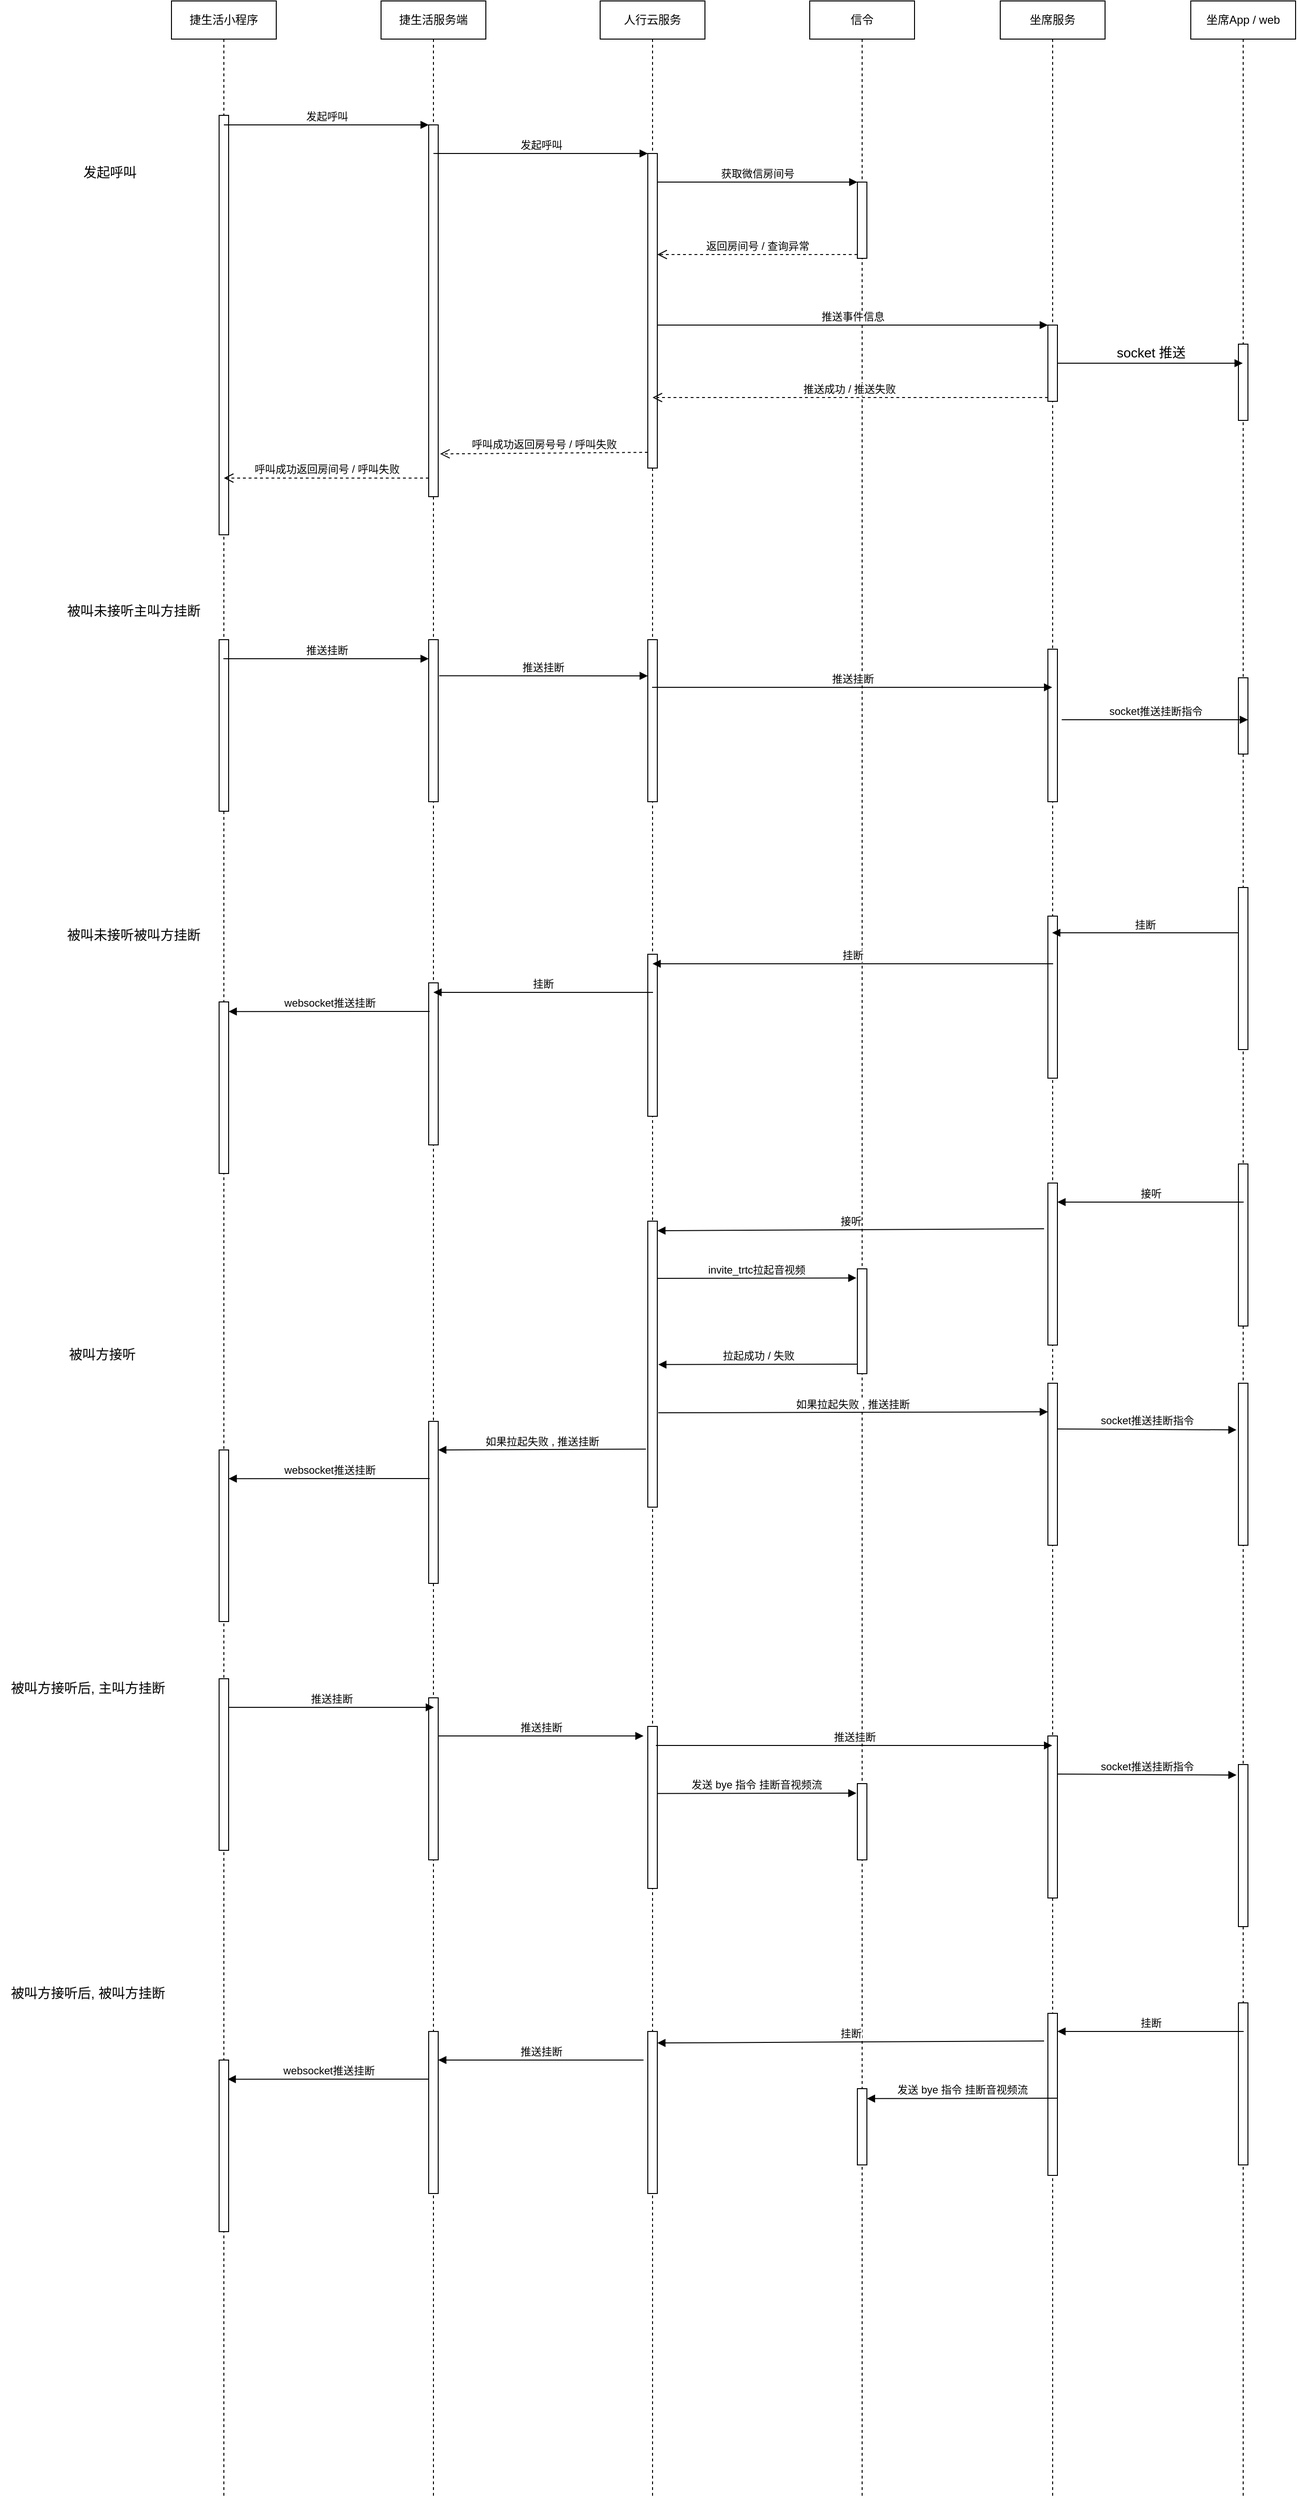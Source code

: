 <mxfile version="17.4.6" type="github">
  <diagram id="sNJDBPW0BJDJ9a0vHnWY" name="第 1 页">
    <mxGraphModel dx="4642" dy="582" grid="1" gridSize="10" guides="1" tooltips="1" connect="1" arrows="1" fold="1" page="1" pageScale="1" pageWidth="3300" pageHeight="4681" math="0" shadow="0">
      <root>
        <mxCell id="0" />
        <mxCell id="1" parent="0" />
        <mxCell id="91EB2FIBTJb_fMzJIzi_-1" value="捷生活小程序" style="shape=umlLifeline;perimeter=lifelinePerimeter;whiteSpace=wrap;html=1;container=1;collapsible=0;recursiveResize=0;outlineConnect=0;" parent="1" vertex="1">
          <mxGeometry x="130" y="60" width="110" height="2620" as="geometry" />
        </mxCell>
        <mxCell id="91EB2FIBTJb_fMzJIzi_-28" value="" style="html=1;points=[];perimeter=orthogonalPerimeter;" parent="91EB2FIBTJb_fMzJIzi_-1" vertex="1">
          <mxGeometry x="50" y="120" width="10" height="440" as="geometry" />
        </mxCell>
        <mxCell id="91EB2FIBTJb_fMzJIzi_-35" value="" style="html=1;points=[];perimeter=orthogonalPerimeter;" parent="91EB2FIBTJb_fMzJIzi_-1" vertex="1">
          <mxGeometry x="50" y="670" width="10" height="180" as="geometry" />
        </mxCell>
        <mxCell id="91EB2FIBTJb_fMzJIzi_-45" value="" style="html=1;points=[];perimeter=orthogonalPerimeter;" parent="91EB2FIBTJb_fMzJIzi_-1" vertex="1">
          <mxGeometry x="50" y="1050" width="10" height="180" as="geometry" />
        </mxCell>
        <mxCell id="91EB2FIBTJb_fMzJIzi_-71" value="" style="html=1;points=[];perimeter=orthogonalPerimeter;" parent="91EB2FIBTJb_fMzJIzi_-1" vertex="1">
          <mxGeometry x="50" y="1520" width="10" height="180" as="geometry" />
        </mxCell>
        <mxCell id="MjJKI1_RTRv6Pet3emHM-1" value="" style="html=1;points=[];perimeter=orthogonalPerimeter;" vertex="1" parent="91EB2FIBTJb_fMzJIzi_-1">
          <mxGeometry x="50" y="1760" width="10" height="180" as="geometry" />
        </mxCell>
        <mxCell id="MjJKI1_RTRv6Pet3emHM-23" value="" style="html=1;points=[];perimeter=orthogonalPerimeter;" vertex="1" parent="91EB2FIBTJb_fMzJIzi_-1">
          <mxGeometry x="50" y="2160" width="10" height="180" as="geometry" />
        </mxCell>
        <mxCell id="91EB2FIBTJb_fMzJIzi_-2" value="捷生活服务端" style="shape=umlLifeline;perimeter=lifelinePerimeter;whiteSpace=wrap;html=1;container=1;collapsible=0;recursiveResize=0;outlineConnect=0;" parent="1" vertex="1">
          <mxGeometry x="350" y="60" width="110" height="2620" as="geometry" />
        </mxCell>
        <mxCell id="91EB2FIBTJb_fMzJIzi_-6" value="" style="html=1;points=[];perimeter=orthogonalPerimeter;" parent="91EB2FIBTJb_fMzJIzi_-2" vertex="1">
          <mxGeometry x="50" y="130" width="10" height="390" as="geometry" />
        </mxCell>
        <mxCell id="91EB2FIBTJb_fMzJIzi_-38" value="" style="html=1;points=[];perimeter=orthogonalPerimeter;" parent="91EB2FIBTJb_fMzJIzi_-2" vertex="1">
          <mxGeometry x="50" y="670" width="10" height="170" as="geometry" />
        </mxCell>
        <mxCell id="91EB2FIBTJb_fMzJIzi_-41" value="推送挂断" style="html=1;verticalAlign=bottom;endArrow=block;entryX=0;entryY=0;rounded=0;" parent="91EB2FIBTJb_fMzJIzi_-2" edge="1">
          <mxGeometry relative="1" as="geometry">
            <mxPoint x="-165.5" y="690.0" as="sourcePoint" />
            <mxPoint x="50" y="690.0" as="targetPoint" />
          </mxGeometry>
        </mxCell>
        <mxCell id="91EB2FIBTJb_fMzJIzi_-46" value="" style="html=1;points=[];perimeter=orthogonalPerimeter;" parent="91EB2FIBTJb_fMzJIzi_-2" vertex="1">
          <mxGeometry x="50" y="1030" width="10" height="170" as="geometry" />
        </mxCell>
        <mxCell id="91EB2FIBTJb_fMzJIzi_-69" value="" style="html=1;points=[];perimeter=orthogonalPerimeter;" parent="91EB2FIBTJb_fMzJIzi_-2" vertex="1">
          <mxGeometry x="50" y="1490" width="10" height="170" as="geometry" />
        </mxCell>
        <mxCell id="91EB2FIBTJb_fMzJIzi_-72" value="如果拉起失败 , 推送挂断" style="html=1;verticalAlign=bottom;endArrow=block;rounded=0;exitX=-0.2;exitY=0.797;exitDx=0;exitDy=0;exitPerimeter=0;" parent="91EB2FIBTJb_fMzJIzi_-2" source="91EB2FIBTJb_fMzJIzi_-59" edge="1">
          <mxGeometry width="80" relative="1" as="geometry">
            <mxPoint x="271" y="1520" as="sourcePoint" />
            <mxPoint x="60" y="1520" as="targetPoint" />
          </mxGeometry>
        </mxCell>
        <mxCell id="MjJKI1_RTRv6Pet3emHM-2" value="" style="html=1;points=[];perimeter=orthogonalPerimeter;" vertex="1" parent="91EB2FIBTJb_fMzJIzi_-2">
          <mxGeometry x="50" y="1780" width="10" height="170" as="geometry" />
        </mxCell>
        <mxCell id="MjJKI1_RTRv6Pet3emHM-21" value="" style="html=1;points=[];perimeter=orthogonalPerimeter;" vertex="1" parent="91EB2FIBTJb_fMzJIzi_-2">
          <mxGeometry x="50" y="2130" width="10" height="170" as="geometry" />
        </mxCell>
        <mxCell id="MjJKI1_RTRv6Pet3emHM-24" value="websocket推送挂断" style="html=1;verticalAlign=bottom;endArrow=block;rounded=0;entryX=1;entryY=0.056;entryDx=0;entryDy=0;entryPerimeter=0;" edge="1" parent="91EB2FIBTJb_fMzJIzi_-2">
          <mxGeometry width="80" relative="1" as="geometry">
            <mxPoint x="50" y="2180" as="sourcePoint" />
            <mxPoint x="-161" y="2180.08" as="targetPoint" />
          </mxGeometry>
        </mxCell>
        <mxCell id="91EB2FIBTJb_fMzJIzi_-3" value="人行云服务" style="shape=umlLifeline;perimeter=lifelinePerimeter;whiteSpace=wrap;html=1;container=1;collapsible=0;recursiveResize=0;outlineConnect=0;" parent="1" vertex="1">
          <mxGeometry x="580" y="60" width="110" height="2620" as="geometry" />
        </mxCell>
        <mxCell id="91EB2FIBTJb_fMzJIzi_-10" value="" style="html=1;points=[];perimeter=orthogonalPerimeter;" parent="91EB2FIBTJb_fMzJIzi_-3" vertex="1">
          <mxGeometry x="50" y="160" width="10" height="330" as="geometry" />
        </mxCell>
        <mxCell id="91EB2FIBTJb_fMzJIzi_-32" value="" style="html=1;points=[];perimeter=orthogonalPerimeter;" parent="91EB2FIBTJb_fMzJIzi_-3" vertex="1">
          <mxGeometry x="50" y="670" width="10" height="170" as="geometry" />
        </mxCell>
        <mxCell id="91EB2FIBTJb_fMzJIzi_-42" value="推送挂断" style="html=1;verticalAlign=bottom;endArrow=block;entryX=0;entryY=0;rounded=0;exitX=1.1;exitY=0.176;exitDx=0;exitDy=0;exitPerimeter=0;" parent="91EB2FIBTJb_fMzJIzi_-3" edge="1">
          <mxGeometry relative="1" as="geometry">
            <mxPoint x="-169" y="707.92" as="sourcePoint" />
            <mxPoint x="50" y="708.0" as="targetPoint" />
          </mxGeometry>
        </mxCell>
        <mxCell id="91EB2FIBTJb_fMzJIzi_-50" value="" style="html=1;points=[];perimeter=orthogonalPerimeter;" parent="91EB2FIBTJb_fMzJIzi_-3" vertex="1">
          <mxGeometry x="50" y="1000" width="10" height="170" as="geometry" />
        </mxCell>
        <mxCell id="91EB2FIBTJb_fMzJIzi_-59" value="" style="html=1;points=[];perimeter=orthogonalPerimeter;" parent="91EB2FIBTJb_fMzJIzi_-3" vertex="1">
          <mxGeometry x="50" y="1280" width="10" height="300" as="geometry" />
        </mxCell>
        <mxCell id="91EB2FIBTJb_fMzJIzi_-61" value="接听" style="html=1;verticalAlign=bottom;endArrow=block;rounded=0;exitX=-0.4;exitY=0.282;exitDx=0;exitDy=0;exitPerimeter=0;" parent="91EB2FIBTJb_fMzJIzi_-3" source="91EB2FIBTJb_fMzJIzi_-58" edge="1">
          <mxGeometry width="80" relative="1" as="geometry">
            <mxPoint x="460" y="1290" as="sourcePoint" />
            <mxPoint x="60" y="1290" as="targetPoint" />
          </mxGeometry>
        </mxCell>
        <mxCell id="MjJKI1_RTRv6Pet3emHM-4" value="" style="html=1;points=[];perimeter=orthogonalPerimeter;" vertex="1" parent="91EB2FIBTJb_fMzJIzi_-3">
          <mxGeometry x="50" y="1810" width="10" height="170" as="geometry" />
        </mxCell>
        <mxCell id="MjJKI1_RTRv6Pet3emHM-17" value="" style="html=1;points=[];perimeter=orthogonalPerimeter;" vertex="1" parent="91EB2FIBTJb_fMzJIzi_-3">
          <mxGeometry x="50" y="2130" width="10" height="170" as="geometry" />
        </mxCell>
        <mxCell id="91EB2FIBTJb_fMzJIzi_-4" value="坐席服务" style="shape=umlLifeline;perimeter=lifelinePerimeter;whiteSpace=wrap;html=1;container=1;collapsible=0;recursiveResize=0;outlineConnect=0;" parent="1" vertex="1">
          <mxGeometry x="1000" y="60" width="110" height="2620" as="geometry" />
        </mxCell>
        <mxCell id="91EB2FIBTJb_fMzJIzi_-22" value="" style="html=1;points=[];perimeter=orthogonalPerimeter;" parent="91EB2FIBTJb_fMzJIzi_-4" vertex="1">
          <mxGeometry x="50" y="340" width="10" height="80" as="geometry" />
        </mxCell>
        <mxCell id="91EB2FIBTJb_fMzJIzi_-30" value="" style="html=1;points=[];perimeter=orthogonalPerimeter;" parent="91EB2FIBTJb_fMzJIzi_-4" vertex="1">
          <mxGeometry x="50" y="680" width="10" height="160" as="geometry" />
        </mxCell>
        <mxCell id="91EB2FIBTJb_fMzJIzi_-48" value="" style="html=1;points=[];perimeter=orthogonalPerimeter;" parent="91EB2FIBTJb_fMzJIzi_-4" vertex="1">
          <mxGeometry x="50" y="960" width="10" height="170" as="geometry" />
        </mxCell>
        <mxCell id="91EB2FIBTJb_fMzJIzi_-58" value="" style="html=1;points=[];perimeter=orthogonalPerimeter;" parent="91EB2FIBTJb_fMzJIzi_-4" vertex="1">
          <mxGeometry x="50" y="1240" width="10" height="170" as="geometry" />
        </mxCell>
        <mxCell id="91EB2FIBTJb_fMzJIzi_-65" value="" style="html=1;points=[];perimeter=orthogonalPerimeter;" parent="91EB2FIBTJb_fMzJIzi_-4" vertex="1">
          <mxGeometry x="50" y="1450" width="10" height="170" as="geometry" />
        </mxCell>
        <mxCell id="MjJKI1_RTRv6Pet3emHM-7" value="" style="html=1;points=[];perimeter=orthogonalPerimeter;" vertex="1" parent="91EB2FIBTJb_fMzJIzi_-4">
          <mxGeometry x="50" y="1820" width="10" height="170" as="geometry" />
        </mxCell>
        <mxCell id="MjJKI1_RTRv6Pet3emHM-15" value="" style="html=1;points=[];perimeter=orthogonalPerimeter;" vertex="1" parent="91EB2FIBTJb_fMzJIzi_-4">
          <mxGeometry x="50" y="2111" width="10" height="170" as="geometry" />
        </mxCell>
        <mxCell id="91EB2FIBTJb_fMzJIzi_-5" value="坐席App / web" style="shape=umlLifeline;perimeter=lifelinePerimeter;whiteSpace=wrap;html=1;container=1;collapsible=0;recursiveResize=0;outlineConnect=0;" parent="1" vertex="1">
          <mxGeometry x="1200" y="60" width="110" height="2620" as="geometry" />
        </mxCell>
        <mxCell id="91EB2FIBTJb_fMzJIzi_-25" value="" style="html=1;points=[];perimeter=orthogonalPerimeter;" parent="91EB2FIBTJb_fMzJIzi_-5" vertex="1">
          <mxGeometry x="50" y="360" width="10" height="80" as="geometry" />
        </mxCell>
        <mxCell id="91EB2FIBTJb_fMzJIzi_-29" value="" style="html=1;points=[];perimeter=orthogonalPerimeter;" parent="91EB2FIBTJb_fMzJIzi_-5" vertex="1">
          <mxGeometry x="50" y="710" width="10" height="80" as="geometry" />
        </mxCell>
        <mxCell id="91EB2FIBTJb_fMzJIzi_-47" value="" style="html=1;points=[];perimeter=orthogonalPerimeter;" parent="91EB2FIBTJb_fMzJIzi_-5" vertex="1">
          <mxGeometry x="50" y="930" width="10" height="170" as="geometry" />
        </mxCell>
        <mxCell id="91EB2FIBTJb_fMzJIzi_-34" value="挂断" style="html=1;verticalAlign=bottom;endArrow=block;rounded=0;" parent="91EB2FIBTJb_fMzJIzi_-5" edge="1">
          <mxGeometry width="80" relative="1" as="geometry">
            <mxPoint x="50" y="977.5" as="sourcePoint" />
            <mxPoint x="-145.5" y="977.5" as="targetPoint" />
          </mxGeometry>
        </mxCell>
        <mxCell id="91EB2FIBTJb_fMzJIzi_-57" value="" style="html=1;points=[];perimeter=orthogonalPerimeter;" parent="91EB2FIBTJb_fMzJIzi_-5" vertex="1">
          <mxGeometry x="50" y="1220" width="10" height="170" as="geometry" />
        </mxCell>
        <mxCell id="91EB2FIBTJb_fMzJIzi_-66" value="" style="html=1;points=[];perimeter=orthogonalPerimeter;" parent="91EB2FIBTJb_fMzJIzi_-5" vertex="1">
          <mxGeometry x="50" y="1450" width="10" height="170" as="geometry" />
        </mxCell>
        <mxCell id="MjJKI1_RTRv6Pet3emHM-8" value="" style="html=1;points=[];perimeter=orthogonalPerimeter;" vertex="1" parent="91EB2FIBTJb_fMzJIzi_-5">
          <mxGeometry x="50" y="1850" width="10" height="170" as="geometry" />
        </mxCell>
        <mxCell id="MjJKI1_RTRv6Pet3emHM-10" value="socket推送挂断指令" style="html=1;verticalAlign=bottom;endArrow=block;rounded=0;entryX=-0.2;entryY=0.288;entryDx=0;entryDy=0;entryPerimeter=0;exitX=1;exitY=0.282;exitDx=0;exitDy=0;exitPerimeter=0;" edge="1" parent="91EB2FIBTJb_fMzJIzi_-5">
          <mxGeometry width="80" relative="1" as="geometry">
            <mxPoint x="-140" y="1860" as="sourcePoint" />
            <mxPoint x="48" y="1861.02" as="targetPoint" />
          </mxGeometry>
        </mxCell>
        <mxCell id="MjJKI1_RTRv6Pet3emHM-14" value="" style="html=1;points=[];perimeter=orthogonalPerimeter;" vertex="1" parent="91EB2FIBTJb_fMzJIzi_-5">
          <mxGeometry x="50" y="2100" width="10" height="170" as="geometry" />
        </mxCell>
        <mxCell id="91EB2FIBTJb_fMzJIzi_-7" value="发起呼叫" style="html=1;verticalAlign=bottom;endArrow=block;entryX=0;entryY=0;rounded=0;" parent="1" source="91EB2FIBTJb_fMzJIzi_-1" target="91EB2FIBTJb_fMzJIzi_-6" edge="1">
          <mxGeometry relative="1" as="geometry">
            <mxPoint x="330" y="190" as="sourcePoint" />
          </mxGeometry>
        </mxCell>
        <mxCell id="91EB2FIBTJb_fMzJIzi_-8" value="呼叫成功返回房间号 / 呼叫失败" style="html=1;verticalAlign=bottom;endArrow=open;dashed=1;endSize=8;exitX=0;exitY=0.95;rounded=0;" parent="1" source="91EB2FIBTJb_fMzJIzi_-6" target="91EB2FIBTJb_fMzJIzi_-1" edge="1">
          <mxGeometry relative="1" as="geometry">
            <mxPoint x="330" y="266" as="targetPoint" />
          </mxGeometry>
        </mxCell>
        <mxCell id="91EB2FIBTJb_fMzJIzi_-15" value="信令" style="shape=umlLifeline;perimeter=lifelinePerimeter;whiteSpace=wrap;html=1;container=1;collapsible=0;recursiveResize=0;outlineConnect=0;" parent="1" vertex="1">
          <mxGeometry x="800" y="60" width="110" height="2620" as="geometry" />
        </mxCell>
        <mxCell id="91EB2FIBTJb_fMzJIzi_-17" value="" style="html=1;points=[];perimeter=orthogonalPerimeter;" parent="91EB2FIBTJb_fMzJIzi_-15" vertex="1">
          <mxGeometry x="50" y="190" width="10" height="80" as="geometry" />
        </mxCell>
        <mxCell id="91EB2FIBTJb_fMzJIzi_-43" value="推送挂断" style="html=1;verticalAlign=bottom;endArrow=block;rounded=0;" parent="91EB2FIBTJb_fMzJIzi_-15" target="91EB2FIBTJb_fMzJIzi_-4" edge="1">
          <mxGeometry relative="1" as="geometry">
            <mxPoint x="-165.5" y="720.0" as="sourcePoint" />
            <mxPoint x="50" y="720.0" as="targetPoint" />
          </mxGeometry>
        </mxCell>
        <mxCell id="91EB2FIBTJb_fMzJIzi_-62" value="" style="html=1;points=[];perimeter=orthogonalPerimeter;" parent="91EB2FIBTJb_fMzJIzi_-15" vertex="1">
          <mxGeometry x="50" y="1330" width="10" height="110" as="geometry" />
        </mxCell>
        <mxCell id="91EB2FIBTJb_fMzJIzi_-64" value="拉起成功 / 失败" style="html=1;verticalAlign=bottom;endArrow=block;entryX=0;entryY=0;rounded=0;" parent="91EB2FIBTJb_fMzJIzi_-15" edge="1">
          <mxGeometry relative="1" as="geometry">
            <mxPoint x="50" y="1430.0" as="sourcePoint" />
            <mxPoint x="-159" y="1430.42" as="targetPoint" />
          </mxGeometry>
        </mxCell>
        <mxCell id="MjJKI1_RTRv6Pet3emHM-6" value="" style="html=1;points=[];perimeter=orthogonalPerimeter;" vertex="1" parent="91EB2FIBTJb_fMzJIzi_-15">
          <mxGeometry x="50" y="1870" width="10" height="80" as="geometry" />
        </mxCell>
        <mxCell id="MjJKI1_RTRv6Pet3emHM-11" value="发送 bye 指令 挂断音视频流" style="html=1;verticalAlign=bottom;endArrow=block;entryX=0;entryY=0;rounded=0;" edge="1" parent="91EB2FIBTJb_fMzJIzi_-15">
          <mxGeometry relative="1" as="geometry">
            <mxPoint x="-160" y="1880.42" as="sourcePoint" />
            <mxPoint x="49" y="1880.0" as="targetPoint" />
          </mxGeometry>
        </mxCell>
        <mxCell id="MjJKI1_RTRv6Pet3emHM-19" value="" style="html=1;points=[];perimeter=orthogonalPerimeter;" vertex="1" parent="91EB2FIBTJb_fMzJIzi_-15">
          <mxGeometry x="50" y="2190" width="10" height="80" as="geometry" />
        </mxCell>
        <mxCell id="MjJKI1_RTRv6Pet3emHM-20" value="发送 bye 指令 挂断音视频流" style="html=1;verticalAlign=bottom;endArrow=block;entryX=0;entryY=0;rounded=0;" edge="1" parent="91EB2FIBTJb_fMzJIzi_-15">
          <mxGeometry relative="1" as="geometry">
            <mxPoint x="260" y="2200" as="sourcePoint" />
            <mxPoint x="60" y="2200.42" as="targetPoint" />
          </mxGeometry>
        </mxCell>
        <mxCell id="91EB2FIBTJb_fMzJIzi_-18" value="获取微信房间号" style="html=1;verticalAlign=bottom;endArrow=block;entryX=0;entryY=0;rounded=0;" parent="1" source="91EB2FIBTJb_fMzJIzi_-10" target="91EB2FIBTJb_fMzJIzi_-17" edge="1">
          <mxGeometry relative="1" as="geometry">
            <mxPoint x="650" y="250" as="sourcePoint" />
          </mxGeometry>
        </mxCell>
        <mxCell id="91EB2FIBTJb_fMzJIzi_-19" value="返回房间号 / 查询异常" style="html=1;verticalAlign=bottom;endArrow=open;dashed=1;endSize=8;exitX=0;exitY=0.95;rounded=0;" parent="1" source="91EB2FIBTJb_fMzJIzi_-17" edge="1">
          <mxGeometry relative="1" as="geometry">
            <mxPoint x="640" y="326" as="targetPoint" />
          </mxGeometry>
        </mxCell>
        <mxCell id="91EB2FIBTJb_fMzJIzi_-23" value="推送事件信息" style="html=1;verticalAlign=bottom;endArrow=block;entryX=0;entryY=0;rounded=0;" parent="1" target="91EB2FIBTJb_fMzJIzi_-22" edge="1">
          <mxGeometry relative="1" as="geometry">
            <mxPoint x="640" y="400" as="sourcePoint" />
          </mxGeometry>
        </mxCell>
        <mxCell id="91EB2FIBTJb_fMzJIzi_-24" value="推送成功 / 推送失败&amp;nbsp;" style="html=1;verticalAlign=bottom;endArrow=open;dashed=1;endSize=8;exitX=0;exitY=0.95;rounded=0;" parent="1" source="91EB2FIBTJb_fMzJIzi_-22" target="91EB2FIBTJb_fMzJIzi_-3" edge="1">
          <mxGeometry relative="1" as="geometry">
            <mxPoint x="980" y="476" as="targetPoint" />
          </mxGeometry>
        </mxCell>
        <mxCell id="91EB2FIBTJb_fMzJIzi_-11" value="发起呼叫" style="html=1;verticalAlign=bottom;endArrow=block;entryX=0;entryY=0;rounded=0;" parent="1" source="91EB2FIBTJb_fMzJIzi_-2" target="91EB2FIBTJb_fMzJIzi_-10" edge="1">
          <mxGeometry relative="1" as="geometry">
            <mxPoint x="560" y="220" as="sourcePoint" />
          </mxGeometry>
        </mxCell>
        <mxCell id="91EB2FIBTJb_fMzJIzi_-12" value="呼叫成功返回房号号 / 呼叫失败" style="html=1;verticalAlign=bottom;endArrow=open;dashed=1;endSize=8;exitX=0;exitY=0.95;rounded=0;entryX=1.2;entryY=0.885;entryDx=0;entryDy=0;entryPerimeter=0;" parent="1" source="91EB2FIBTJb_fMzJIzi_-10" target="91EB2FIBTJb_fMzJIzi_-6" edge="1">
          <mxGeometry relative="1" as="geometry">
            <mxPoint x="420" y="540" as="targetPoint" />
          </mxGeometry>
        </mxCell>
        <mxCell id="91EB2FIBTJb_fMzJIzi_-36" value="&lt;font style=&quot;font-size: 14px&quot;&gt;发起呼叫&lt;/font&gt;" style="text;html=1;align=center;verticalAlign=middle;resizable=0;points=[];autosize=1;strokeColor=none;fillColor=none;" parent="1" vertex="1">
          <mxGeometry x="30" y="230" width="70" height="20" as="geometry" />
        </mxCell>
        <mxCell id="91EB2FIBTJb_fMzJIzi_-37" value="&lt;font style=&quot;font-size: 14px&quot;&gt;被叫未接听主叫方挂断&lt;/font&gt;" style="text;html=1;align=center;verticalAlign=middle;resizable=0;points=[];autosize=1;strokeColor=none;fillColor=none;" parent="1" vertex="1">
          <mxGeometry x="10" y="690" width="160" height="20" as="geometry" />
        </mxCell>
        <mxCell id="91EB2FIBTJb_fMzJIzi_-40" value="socket 推送" style="html=1;verticalAlign=bottom;endArrow=block;rounded=0;fontSize=14;" parent="1" target="91EB2FIBTJb_fMzJIzi_-5" edge="1">
          <mxGeometry width="80" relative="1" as="geometry">
            <mxPoint x="1060" y="440" as="sourcePoint" />
            <mxPoint x="1140" y="440" as="targetPoint" />
          </mxGeometry>
        </mxCell>
        <mxCell id="91EB2FIBTJb_fMzJIzi_-44" value="&lt;font style=&quot;font-size: 14px&quot;&gt;被叫未接听被叫方挂断&lt;/font&gt;" style="text;html=1;align=center;verticalAlign=middle;resizable=0;points=[];autosize=1;strokeColor=none;fillColor=none;" parent="1" vertex="1">
          <mxGeometry x="10" y="1030" width="160" height="20" as="geometry" />
        </mxCell>
        <mxCell id="91EB2FIBTJb_fMzJIzi_-52" value="socket推送挂断指令" style="html=1;verticalAlign=bottom;endArrow=block;rounded=0;" parent="1" edge="1">
          <mxGeometry width="80" relative="1" as="geometry">
            <mxPoint x="1064.5" y="814" as="sourcePoint" />
            <mxPoint x="1260" y="814" as="targetPoint" />
          </mxGeometry>
        </mxCell>
        <mxCell id="91EB2FIBTJb_fMzJIzi_-53" value="挂断" style="html=1;verticalAlign=bottom;endArrow=block;rounded=0;" parent="1" target="91EB2FIBTJb_fMzJIzi_-3" edge="1">
          <mxGeometry width="80" relative="1" as="geometry">
            <mxPoint x="1055.5" y="1070" as="sourcePoint" />
            <mxPoint x="860" y="1070" as="targetPoint" />
          </mxGeometry>
        </mxCell>
        <mxCell id="91EB2FIBTJb_fMzJIzi_-54" value="挂断" style="html=1;verticalAlign=bottom;endArrow=block;rounded=0;" parent="1" target="91EB2FIBTJb_fMzJIzi_-2" edge="1">
          <mxGeometry width="80" relative="1" as="geometry">
            <mxPoint x="635.5" y="1100" as="sourcePoint" />
            <mxPoint x="440" y="1100" as="targetPoint" />
          </mxGeometry>
        </mxCell>
        <mxCell id="91EB2FIBTJb_fMzJIzi_-55" value="websocket推送挂断" style="html=1;verticalAlign=bottom;endArrow=block;rounded=0;entryX=1;entryY=0.056;entryDx=0;entryDy=0;entryPerimeter=0;" parent="1" target="91EB2FIBTJb_fMzJIzi_-45" edge="1">
          <mxGeometry width="80" relative="1" as="geometry">
            <mxPoint x="401" y="1120" as="sourcePoint" />
            <mxPoint x="200" y="1120" as="targetPoint" />
          </mxGeometry>
        </mxCell>
        <mxCell id="91EB2FIBTJb_fMzJIzi_-56" value="&lt;span style=&quot;font-size: 14px&quot;&gt;&amp;nbsp;被叫方接听&lt;/span&gt;" style="text;html=1;align=center;verticalAlign=middle;resizable=0;points=[];autosize=1;strokeColor=none;fillColor=none;" parent="1" vertex="1">
          <mxGeometry x="10" y="1470" width="90" height="20" as="geometry" />
        </mxCell>
        <mxCell id="91EB2FIBTJb_fMzJIzi_-60" value="接听" style="html=1;verticalAlign=bottom;endArrow=block;rounded=0;" parent="1" edge="1">
          <mxGeometry width="80" relative="1" as="geometry">
            <mxPoint x="1255.5" y="1320" as="sourcePoint" />
            <mxPoint x="1060" y="1320" as="targetPoint" />
          </mxGeometry>
        </mxCell>
        <mxCell id="91EB2FIBTJb_fMzJIzi_-63" value="invite_trtc拉起音视频" style="html=1;verticalAlign=bottom;endArrow=block;entryX=0;entryY=0;rounded=0;" parent="1" edge="1">
          <mxGeometry relative="1" as="geometry">
            <mxPoint x="640" y="1400" as="sourcePoint" />
            <mxPoint x="849" y="1399.58" as="targetPoint" />
          </mxGeometry>
        </mxCell>
        <mxCell id="91EB2FIBTJb_fMzJIzi_-67" value="如果拉起失败 , 推送挂断" style="html=1;verticalAlign=bottom;endArrow=block;rounded=0;exitX=1.1;exitY=0.67;exitDx=0;exitDy=0;exitPerimeter=0;" parent="1" source="91EB2FIBTJb_fMzJIzi_-59" edge="1">
          <mxGeometry relative="1" as="geometry">
            <mxPoint x="650" y="1540" as="sourcePoint" />
            <mxPoint x="1050" y="1540.0" as="targetPoint" />
          </mxGeometry>
        </mxCell>
        <mxCell id="91EB2FIBTJb_fMzJIzi_-68" value="socket推送挂断指令" style="html=1;verticalAlign=bottom;endArrow=block;rounded=0;entryX=-0.2;entryY=0.288;entryDx=0;entryDy=0;entryPerimeter=0;exitX=1;exitY=0.282;exitDx=0;exitDy=0;exitPerimeter=0;" parent="1" source="91EB2FIBTJb_fMzJIzi_-65" target="91EB2FIBTJb_fMzJIzi_-66" edge="1">
          <mxGeometry width="80" relative="1" as="geometry">
            <mxPoint x="1064.5" y="1560" as="sourcePoint" />
            <mxPoint x="1240" y="1560" as="targetPoint" />
          </mxGeometry>
        </mxCell>
        <mxCell id="91EB2FIBTJb_fMzJIzi_-70" value="" style="html=1;points=[];perimeter=orthogonalPerimeter;" parent="1" vertex="1">
          <mxGeometry x="180" y="1110" width="10" height="180" as="geometry" />
        </mxCell>
        <mxCell id="91EB2FIBTJb_fMzJIzi_-73" value="websocket推送挂断" style="html=1;verticalAlign=bottom;endArrow=block;rounded=0;entryX=1;entryY=0.056;entryDx=0;entryDy=0;entryPerimeter=0;" parent="1" edge="1">
          <mxGeometry width="80" relative="1" as="geometry">
            <mxPoint x="401" y="1610" as="sourcePoint" />
            <mxPoint x="190" y="1610.08" as="targetPoint" />
          </mxGeometry>
        </mxCell>
        <mxCell id="91EB2FIBTJb_fMzJIzi_-74" value="&lt;span style=&quot;font-size: 14px&quot;&gt;&amp;nbsp;被叫方接听后, 主叫方挂断&lt;/span&gt;" style="text;html=1;align=center;verticalAlign=middle;resizable=0;points=[];autosize=1;strokeColor=none;fillColor=none;" parent="1" vertex="1">
          <mxGeometry x="-50" y="1820" width="180" height="20" as="geometry" />
        </mxCell>
        <mxCell id="MjJKI1_RTRv6Pet3emHM-3" value="推送挂断" style="html=1;verticalAlign=bottom;endArrow=block;entryX=0;entryY=0;rounded=0;" edge="1" parent="1">
          <mxGeometry relative="1" as="geometry">
            <mxPoint x="190" y="1850.0" as="sourcePoint" />
            <mxPoint x="405.5" y="1850.0" as="targetPoint" />
          </mxGeometry>
        </mxCell>
        <mxCell id="MjJKI1_RTRv6Pet3emHM-5" value="推送挂断" style="html=1;verticalAlign=bottom;endArrow=block;entryX=0;entryY=0;rounded=0;" edge="1" parent="1">
          <mxGeometry relative="1" as="geometry">
            <mxPoint x="410" y="1880.0" as="sourcePoint" />
            <mxPoint x="625.5" y="1880.0" as="targetPoint" />
          </mxGeometry>
        </mxCell>
        <mxCell id="MjJKI1_RTRv6Pet3emHM-9" value="推送挂断" style="html=1;verticalAlign=bottom;endArrow=block;rounded=0;" edge="1" parent="1" target="91EB2FIBTJb_fMzJIzi_-4">
          <mxGeometry relative="1" as="geometry">
            <mxPoint x="638.5" y="1890.0" as="sourcePoint" />
            <mxPoint x="998.5" y="1890.0" as="targetPoint" />
          </mxGeometry>
        </mxCell>
        <mxCell id="MjJKI1_RTRv6Pet3emHM-13" value="&lt;span style=&quot;font-size: 14px&quot;&gt;&amp;nbsp;被叫方接听后, 被叫方挂断&lt;/span&gt;" style="text;html=1;align=center;verticalAlign=middle;resizable=0;points=[];autosize=1;strokeColor=none;fillColor=none;" vertex="1" parent="1">
          <mxGeometry x="-50" y="2140" width="180" height="20" as="geometry" />
        </mxCell>
        <mxCell id="MjJKI1_RTRv6Pet3emHM-16" value="挂断" style="html=1;verticalAlign=bottom;endArrow=block;rounded=0;" edge="1" parent="1">
          <mxGeometry width="80" relative="1" as="geometry">
            <mxPoint x="1255.5" y="2190" as="sourcePoint" />
            <mxPoint x="1060" y="2190" as="targetPoint" />
          </mxGeometry>
        </mxCell>
        <mxCell id="MjJKI1_RTRv6Pet3emHM-18" value="挂断" style="html=1;verticalAlign=bottom;endArrow=block;rounded=0;exitX=-0.4;exitY=0.282;exitDx=0;exitDy=0;exitPerimeter=0;" edge="1" parent="1">
          <mxGeometry width="80" relative="1" as="geometry">
            <mxPoint x="1046" y="2200" as="sourcePoint" />
            <mxPoint x="640" y="2202.06" as="targetPoint" />
          </mxGeometry>
        </mxCell>
        <mxCell id="MjJKI1_RTRv6Pet3emHM-22" value="推送挂断" style="html=1;verticalAlign=bottom;endArrow=block;entryX=0;entryY=0;rounded=0;" edge="1" parent="1">
          <mxGeometry relative="1" as="geometry">
            <mxPoint x="625.5" y="2220.0" as="sourcePoint" />
            <mxPoint x="410" y="2220.0" as="targetPoint" />
          </mxGeometry>
        </mxCell>
      </root>
    </mxGraphModel>
  </diagram>
</mxfile>
